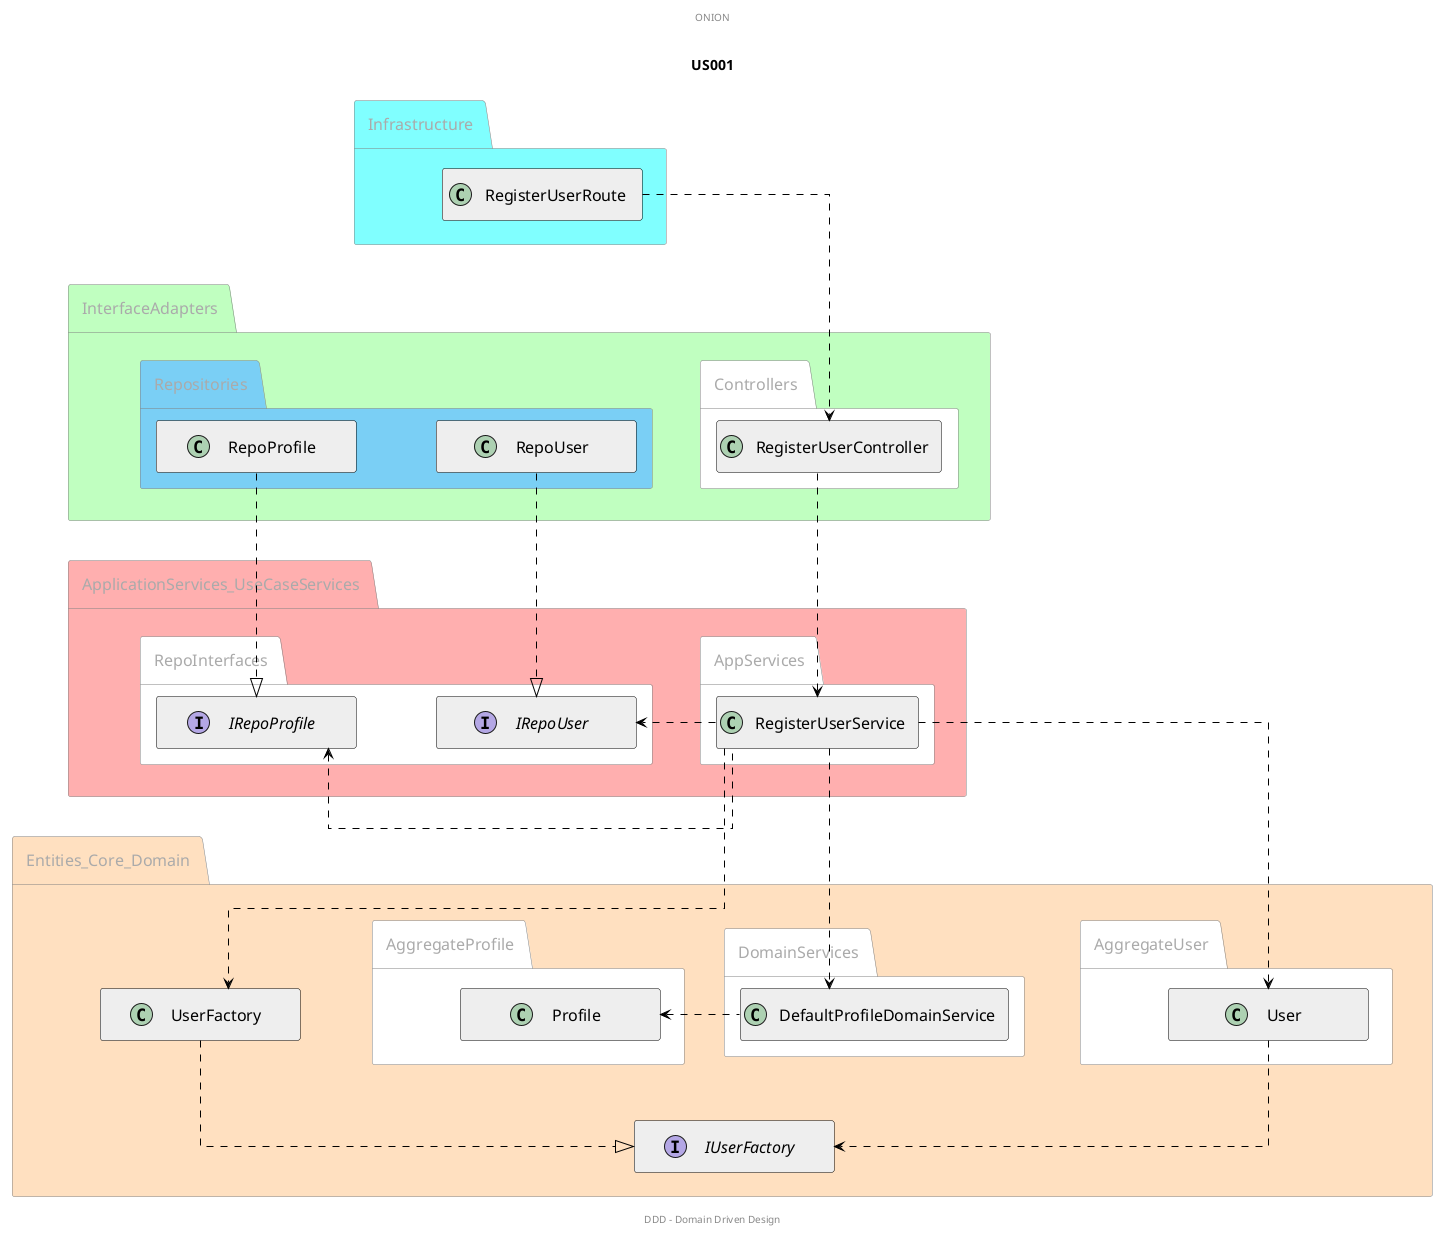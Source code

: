 @startuml
'https://plantuml.com/class-diagram
hide members
'hide circle

skinparam minClassWidth 200
skinparam nodesep 80
skinparam ranksep 80
skinparam Padding 10
skinparam linetype ortho

'left to right direction

skinparam package  {
    BackgroundColor white
    BorderColor grey
    shadowing false
    FontStyle normal
    FontSize 16
    borderThickness 0.5
    fontColor #aaa
}

skinparam legend {
    backgroundColor white
    borderColor white
    shadowing false
    FontStyle normal
    FontSize 12
    borderThickness 0.5
    fontColor black
    Padding 20
    DesignedBorderColor white
}

skinparam class {
    stereotypeFontSize 10
    fontSize 16
    fontName Helvetica

    arrowColor black
    arrowThickness 1
    attributeIconSize 0

    borderColor black
    borderThickness 0.5
    backgroundColor #eee




}

skinparam entity {
    backgroundColor red
    borderColor black
    borderThickness 0.5
}

skinparam rectangle {
    shadowing false
    fontSize 15
    textAlignment left
    fontStyle italic
    stereotypeFontSize 10
    borderThickness 0.5

}

'TITLE ON TOP
title US001

'HEADER FOOTER DESCRIPTIONS
center header ONION
center footer DDD - Domain Driven Design


package Infrastructure #80FFFF{
class RegisterUserRoute
}


package InterfaceAdapters #C0FFC0 {
    package Controllers{
        class RegisterUserController
    }
    package Repositories #7ACff5{
        class RepoUser
        class RepoProfile
    }

}

package ApplicationServices_UseCaseServices #FFAFAF{
package AppServices{
class RegisterUserService
}
package RepoInterfaces{

interface IRepoUser
interface IRepoProfile
}


}

package Entities_Core_Domain #FFE0C0{
class UserFactory
package AggregateUser{
class User
}

package DomainServices{
class DefaultProfileDomainService
}

interface IUserFactory

package AggregateProfile{
class Profile
}
}
Infrastructure -[hidden]-> InterfaceAdapters
InterfaceAdapters -[hidden]-> ApplicationServices_UseCaseServices
ApplicationServices_UseCaseServices -[hidden]->Entities_Core_Domain
RegisterUserService .right.> IRepoUser
RegisterUserService .left.> IRepoProfile
RegisterUserService .right.>UserFactory
UserFactory ..|> IUserFactory



RepoUser ..|> IRepoUser

RepoProfile ..|> IRepoProfile


RegisterUserController ..> RegisterUserService


AggregateProfile .[hidden]right.> AggregateUser

User ..> IUserFactory

RegisterUserService ..> User
RegisterUserService ..> DefaultProfileDomainService
DefaultProfileDomainService .left.> Profile

RegisterUserRoute ..> RegisterUserController

@enduml